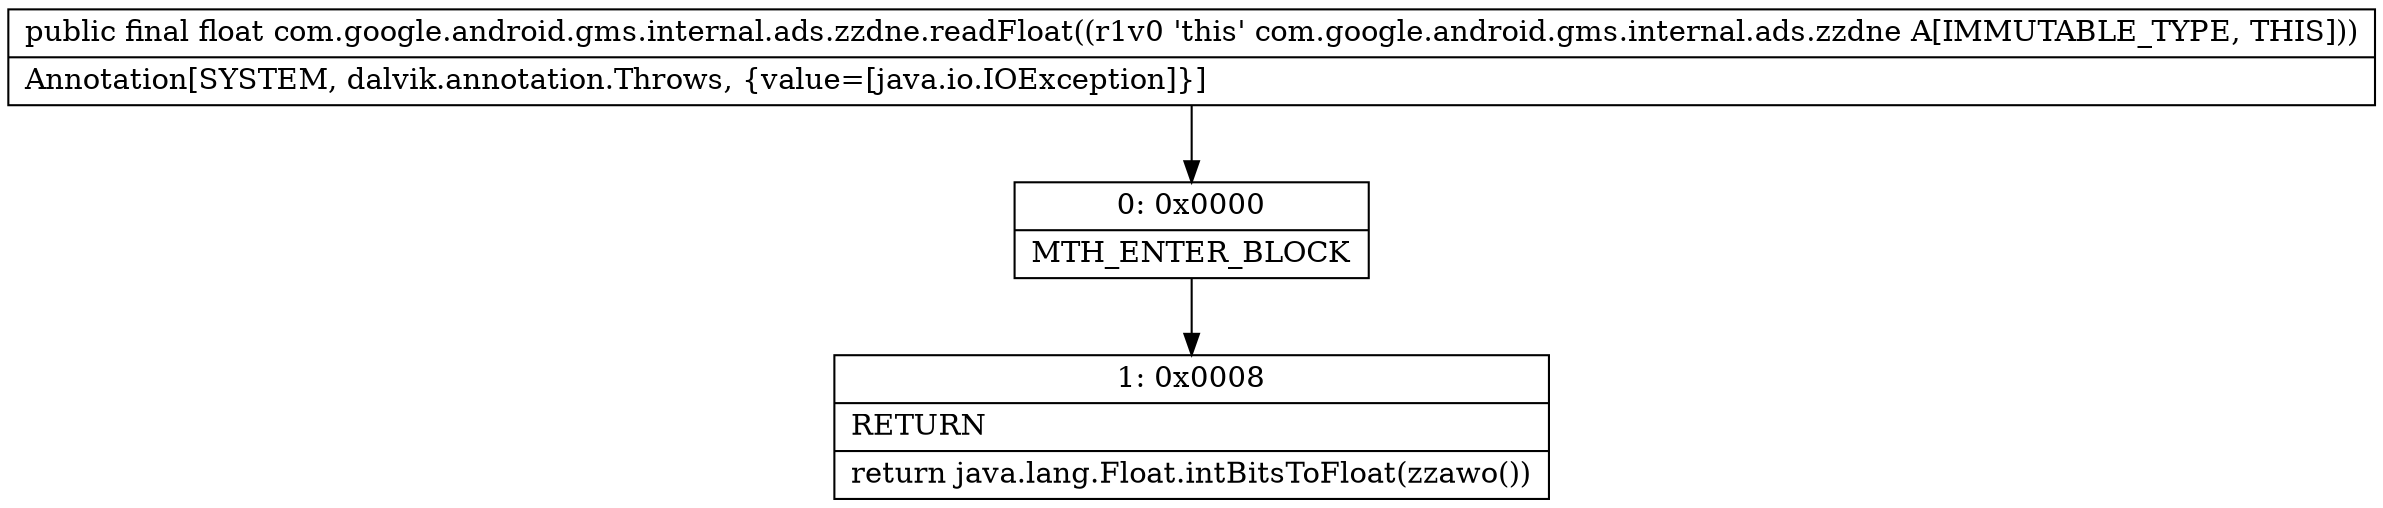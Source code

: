 digraph "CFG forcom.google.android.gms.internal.ads.zzdne.readFloat()F" {
Node_0 [shape=record,label="{0\:\ 0x0000|MTH_ENTER_BLOCK\l}"];
Node_1 [shape=record,label="{1\:\ 0x0008|RETURN\l|return java.lang.Float.intBitsToFloat(zzawo())\l}"];
MethodNode[shape=record,label="{public final float com.google.android.gms.internal.ads.zzdne.readFloat((r1v0 'this' com.google.android.gms.internal.ads.zzdne A[IMMUTABLE_TYPE, THIS]))  | Annotation[SYSTEM, dalvik.annotation.Throws, \{value=[java.io.IOException]\}]\l}"];
MethodNode -> Node_0;
Node_0 -> Node_1;
}

